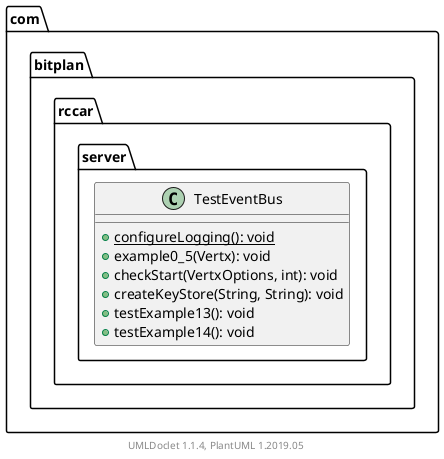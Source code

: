 @startuml

    namespace com.bitplan.rccar.server {

        class TestEventBus [[TestEventBus.html]] {
            {static} +configureLogging(): void
            +example0_5(Vertx): void
            +checkStart(VertxOptions, int): void
            +createKeyStore(String, String): void
            +testExample13(): void
            +testExample14(): void
        }

    }


    center footer UMLDoclet 1.1.4, PlantUML 1.2019.05
@enduml

